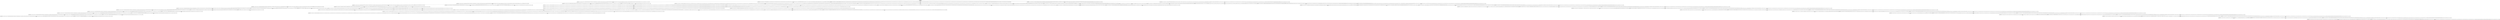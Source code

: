 digraph G{
node [shape=box];
edge [fontname=helvetica];
0 [label=<represent=None<br/>type=None<br/>>];
5 [label=<represent=[117, ['11', '15', '19', '3', '5', '20', '17', '51', '55', '52', '56', '49', '53', '50', '51', '54', '55', '43', '47', '52', '56', '49', '53', '27', '31', '23', '39', '61', '67', '50', '54', '51', '55', '44', '48', '41', '45', '52', '56', '49', '53', '50', '54', '51', '55', '62', '68', '42', '43', '46', '47', '40', '37', '44', '48', '41', '45', '38', '39', '24', '40', '42', '46', '43', '47', '28', '32', '52', '56', '49', '53', '44', '48', '50', '51', '52', '49', '50', '54', '55', '56', '18', '19', '4', '6', '12', '16', '20', '9', '13', '17', '10', '14', '18']]<br/>type=1<br/>>];
8 [label=<represent=[34, ['11', '15', '19', '3', '5', '20', '17', '51', '55', '52', '56', '49', '53', '50', '51', '54', '55', '43', '47', '52', '56', '49', '53', '27', '31', '23', '39', '61', '67', '50', '54', '51', '55', '44', '48', '41', '45', '52', '56', '49', '53', '50', '54', '51', '55', '62', '68', '42', '43', '46', '47', '40', '37', '44', '48', '41', '45', '38', '39', '24', '40', '42', '46', '43', '47', '28', '32', '52', '56', '49', '53', '44', '48', '50', '51', '52', '49', '50', '54', '55', '56', '18', '19', '4', '6', '12', '16', '20', '9', '13', '17', '10', '14', '18']]<br/>type=1<br/>>];
11 [label=<represent=[31, ['11', '15', '19', '3', '5', '20', '17', '51', '55', '52', '56', '49', '53', '50', '51', '54', '55', '43', '47', '52', '56', '49', '53', '27', '31', '23', '39', '61', '67', '50', '54', '51', '55', '44', '48', '41', '45', '52', '56', '49', '53', '50', '54', '51', '55', '62', '68', '42', '43', '46', '47', '40', '37', '44', '48', '41', '45', '38', '39', '24', '40', '42', '46', '43', '47', '28', '32', '52', '56', '49', '53', '44', '48', '50', '51', '52', '49', '50', '54', '55', '56', '18', '19', '4', '6', '12', '16', '20', '9', '13', '17', '10', '14', '18']]<br/>type=1<br/>>];
14 [label=<represent=[29, ['11', '15', '19', '3', '5', '20', '17', '51', '55', '52', '56', '49', '53', '50', '51', '54', '55', '43', '47', '52', '56', '49', '53', '27', '31', '23', '39', '61', '67', '50', '54', '51', '55', '44', '48', '41', '45', '52', '56', '49', '53', '50', '54', '51', '55', '62', '68', '42', '43', '46', '47', '40', '37', '44', '48', '41', '45', '38', '39', '24', '40', '42', '46', '43', '47', '28', '32', '52', '56', '49', '53', '44', '48', '50', '51', '52', '49', '50', '54', '55', '56', '18', '19', '4', '6', '12', '16', '20', '9', '13', '17', '10', '14', '18']]<br/>type=1<br/>>];
17 [label=<represent=[27, ['11', '15', '19', '3', '5', '20', '17', '51', '55', '52', '56', '49', '53', '50', '51', '54', '55', '43', '47', '52', '56', '49', '53', '27', '31', '23', '39', '61', '67', '50', '54', '51', '55', '44', '48', '41', '45', '52', '56', '49', '53', '50', '54', '51', '55', '62', '68', '42', '43', '46', '47', '40', '37', '44', '48', '41', '45', '38', '39', '24', '40', '42', '46', '43', '47', '28', '32', '52', '56', '49', '53', '44', '48', '50', '51', '52', '49', '50', '54', '55', '56', '18', '19', '4', '6', '12', '16', '20', '9', '13', '17', '10', '14', '18']]<br/>type=1<br/>>];
20 [label=<represent=[25, ['11', '15', '19', '3', '5', '20', '17', '51', '55', '52', '56', '49', '53', '50', '51', '54', '55', '43', '47', '52', '56', '49', '53', '27', '31', '23', '39', '61', '67', '50', '54', '51', '55', '44', '48', '41', '45', '52', '56', '49', '53', '50', '54', '51', '55', '62', '68', '42', '43', '46', '47', '40', '37', '44', '48', '41', '45', '38', '39', '24', '40', '42', '46', '43', '47', '28', '32', '52', '56', '49', '53', '44', '48', '50', '51', '52', '49', '50', '54', '55', '56', '18', '19', '4', '6', '12', '16', '20', '9', '13', '17', '10', '14', '18']]<br/>type=1<br/>>];
22 [label=<represent=[24, ['11', '15', '19', '3', '5', '20', '17', '51', '55', '52', '56', '49', '53', '50', '51', '54', '55', '43', '47', '52', '56', '49', '53', '27', '31', '23', '39', '61', '67', '50', '54', '51', '55', '44', '48', '41', '45', '52', '56', '49', '53', '50', '54', '51', '55', '62', '68', '42', '43', '46', '47', '40', '37', '44', '48', '41', '45', '38', '39', '24', '40', '42', '46', '43', '47', '28', '32', '52', '56', '49', '53', '44', '48', '50', '51', '52', '49', '50', '54', '55', '56', '18', '19', '4', '6', '12', '16', '20', '9', '13', '17', '10', '14', '18']]<br/>type=1<br/>>];
24 [label=<represent=[24, ['11', '15', '19', '3', '5', '20', '17', '51', '55', '52', '56', '49', '53', '50', '51', '54', '55', '43', '47', '52', '56', '49', '53', '27', '31', '23', '39', '61', '67', '50', '54', '51', '55', '44', '48', '41', '45', '52', '56', '49', '53', '50', '54', '51', '55', '62', '68', '42', '43', '46', '47', '40', '37', '44', '48', '41', '45', '38', '39', '24', '40', '42', '46', '43', '47', '28', '32', '52', '56', '49', '53', '44', '48', '50', '51', '52', '49', '50', '54', '55', '56', '18', '19', '4', '6', '12', '16', '20', '9', '13', '17', '10', '14', '18']]<br/>type=1<br/>>];
26 [label=<represent=[23, ['11', '15', '19', '3', '5', '20', '17', '51', '55', '52', '56', '49', '53', '50', '51', '54', '55', '43', '47', '52', '56', '49', '53', '27', '31', '23', '39', '61', '67', '50', '54', '51', '55', '44', '48', '41', '45', '52', '56', '49', '53', '50', '54', '51', '55', '62', '68', '42', '43', '46', '47', '40', '37', '44', '48', '41', '45', '38', '39', '24', '40', '42', '46', '43', '47', '28', '32', '52', '56', '49', '53', '44', '48', '50', '51', '52', '49', '50', '54', '55', '56', '18', '19', '4', '6', '12', '16', '20', '9', '13', '17', '10', '14', '18']]<br/>type=1<br/>>];
28 [label=<represent=[22, ['11', '15', '19', '3', '5', '20', '17', '51', '55', '52', '56', '49', '53', '50', '51', '54', '55', '43', '47', '52', '56', '49', '53', '27', '31', '23', '39', '61', '67', '50', '54', '51', '55', '44', '48', '41', '45', '52', '56', '49', '53', '50', '54', '51', '55', '62', '68', '42', '43', '46', '47', '40', '37', '44', '48', '41', '45', '38', '39', '24', '40', '42', '46', '43', '47', '28', '32', '52', '56', '49', '53', '44', '48', '50', '51', '52', '49', '50', '54', '55', '56', '18', '19', '4', '6', '12', '16', '20', '9', '13', '17', '10', '14', '18']]<br/>type=1<br/>>];
27 [label=<represent=[18, ['11', '15', '19', '20', '3', '5', '17', '55', '56', '53', '54', '55', '56', '53', '49', '23', '27', '31', '39', '50', '54', '51', '55', '61', '67', '68', '62', '65', '66', '40', '24', '28', '32', '56', '52', '49', '18', '19', '4', '6', '12', '16', '20', '9', '13', '17', '50', '10', '14', '18']]<br/>type=2<br/>>];
25 [label=<represent=[12, ['11', '15', '19', '3', '5', '20', '17', '49', '50', '51', '52', '49', '50', '51', '23', '43', '55', '39', '27', '31', '47', '44', '48', '41', '45', '42', '46', '43', '47', '28', '32', '44', '48', '24', '29', '40', '52', '56', '49', '30', '31', '32', '50', '18', '19', '4', '1', '2', '3', '4', '6', '12', '16', '20']]<br/>type=2<br/>>];
23 [label=<represent=[17, ['11', '15', '19', '3', '5', '20', '17', '51', '55', '56', '53', '52', '49', '50', '54', '51', '55', '56', '53', '23', '39', '52', '49', '24', '40', '50', '54', '51', '55', '52', '56', '49', '53', '50', '51', '31', '35', '52', '49', '32', '36', '50', '54', '51', '55', '52', '56', '49', '18', '19', '6', '4', '12', '16', '20', '9', '13', '50', '10', '14']]<br/>type=2<br/>>];
21 [label=<represent=[28, ['11', '15', '19', '3', '5', '20', '17', '55', '56', '49', '53', '50', '51', '52', '49', '27', '31', '23', '39', '50', '54', '51', '55', '61', '65', '66', '67', '62', '68', '56', '24', '40', '52', '28', '32', '49', '43', '47', '44', '48', '50', '18', '19', '4', '6', '12', '16', '20', '9', '13', '17', '10', '14', '18']]<br/>type=2<br/>>];
19 [label=<represent=[1, ['11', '15', '19', '20', '3', '5', '17', '55', '56', '53', '54', '55', '56', '53', '54', '55', '27', '31', '23', '39', '61', '67', '62', '68', '24', '40', '28', '32', '29', '56', '49', '53', '30', '31', '32', '50', '51', '52', '49', '54', '55', '50', '51', '52', '56', '49', '18', '19', '4', '6', '12', '16', '20', '50', '9', '13', '17', '10', '14', '18']]<br/>type=2<br/>>];
18 [label=<represent=[29, ['11', '15', '19', '3', '5', '20', '17', '49', '43', '47', '27', '31', '44', '48', '50', '51', '28', '32', '52', '49', '50', '18', '19', '4', '6', '12', '16', '20', '9', '13', '17', '10', '14', '18']]<br/>type=4<br/>>];
16 [label=<represent=[17, ['11', '15', '19', '3', '5', '20', '17', '49', '18', '19', '20', '17', '50', '51', '55', '52', '56', '49', '53', '27', '31', '23', '39', '50', '54', '51', '55', '61', '67', '62', '68', '52', '56', '49', '53', '24', '40', '28', '32', '50', '51', '52', '49', '50', '54', '55', '56', '18', '19', '4', '6', '12', '16', '20', '9', '13', '17', '10', '14', '18']]<br/>type=2<br/>>];
15 [label=<represent=[12, ['19', '3', '4', '1', '2', '5', '20', '3', '17', '49', '50', '51', '55', '43', '47', '56', '31', '35', '48', '45', '32', '36', '46', '47', '52', '49', '50', '51', '52', '49', '44', '48', '18', '50', '19', '4', '6', '20']]<br/>type=4<br/>>];
13 [label=<represent=[12, ['11', '15', '19', '20', '17', '3', '5', '55', '43', '47', '48', '45', '44', '41', '56', '53', '49', '23', '27', '31', '39', '61', '67', '50', '54', '51', '55', '62', '68', '63', '69', '64', '70', '61', '67', '62', '68', '52', '56', '49', '53', '24', '40', '28', '32', '29', '30', '31', '35', '50', '42', '46', '51', '43', '47', '32', '36', '44', '48', '52', '49', '50', '54', '55', '56', '18', '19', '4', '6', '12', '16', '20', '9', '13', '17', '10', '14', '18']]<br/>type=2<br/>>];
30 [label=<represent=[0, ['11', '15', '19', '20', '3', '5', '17', '49', '50', '51', '52', '49', '50', '51', '55', '43', '52', '56', '49', '53', '44', '41', '23', '27', '31', '39', '61', '67', '50', '54', '51', '55', '62', '68', '63', '64', '69', '70', '61', '62', '67', '68', '63', '69', '64', '70', '61', '67', '42', '62', '68', '43', '47', '24', '40', '28', '32', '44', '48', '52', '56', '29', '49', '30', '31', '35', '32', '36', '50', '51', '52', '49', '18', '19', '50', '4', '6', '12', '16', '20', '9', '10', '13', '14']]<br/>type=1<br/>>];
29 [label=<represent=[1, ['11', '15', '19', '20', '17', '3', '5', '55', '43', '47', '48', '45', '44', '41', '56', '53', '49', '23', '27', '31', '39', '61', '67', '50', '54', '51', '55', '62', '68', '63', '69', '64', '70', '61', '67', '62', '68', '52', '56', '49', '53', '24', '40', '28', '32', '29', '30', '31', '35', '50', '42', '46', '51', '43', '47', '32', '36', '44', '48', '52', '49', '50', '54', '55', '56', '18', '19', '4', '6', '12', '16', '20', '9', '13', '17', '10', '14', '18']]<br/>type=2<br/>>];
32 [label=<represent=[1, ['11', '15', '19', '51', '20', '3', '5', '17', '55', '56', '53', '54', '55', '43', '47', '48', '45', '44', '41', '56', '53', '52', '23', '27', '31', '39', '49', '42', '46', '43', '47', '61', '67', '44', '48', '50', '54', '41', '45', '51', '55', '68', '62', '65', '66', '69', '63', '73', '64', '70', '61', '67', '62', '68', '63', '69', '64', '70', '42', '46', '61', '67', '43', '47', '44', '48', '74', '68', '62', '65', '66', '56', '53', '52', '49', '24', '40', '28', '32', '50', '54', '55', '56', '18', '19', '4', '6', '12', '16', '20', '9', '13', '17', '10', '14', '18']]<br/>type=1<br/>>];
31 [label=<represent=[0, ['11', '15', '19', '20', '17', '3', '5', '55', '43', '47', '48', '45', '44', '41', '56', '53', '49', '23', '27', '31', '39', '61', '67', '50', '54', '51', '55', '62', '68', '63', '69', '64', '70', '61', '67', '62', '68', '52', '56', '49', '53', '24', '40', '28', '32', '29', '30', '31', '35', '50', '42', '46', '51', '43', '47', '32', '36', '44', '48', '52', '49', '50', '54', '55', '56', '18', '19', '4', '6', '12', '16', '20', '9', '13', '17', '10', '14', '18']]<br/>type=2<br/>>];
12 [label=<represent=[33, ['11', '15', '19', '3', '75', '76', '49', '5', '20', '17', '50', '51', '43', '47', '48', '44', '41', '42', '43', '52', '49', '44', '50', '51', '55', '52', '56', '49', '53', '50', '51', '52', '49', '50', '54', '55', '56', '18', '19', '4', '6', '20', '12', '16']]<br/>type=4<br/>>];
10 [label=<represent=[19, ['11', '15', '19', '3', '49', '5', '20', '17', '50', '51', '55', '52', '56', '49', '53', '50', '51', '54', '55', '52', '56', '49', '53', '27', '31', '23', '39', '50', '54', '51', '55', '61', '67', '62', '68', '56', '52', '49', '24', '40', '28', '32', '50', '51', '52', '49', '50', '51', '52', '49', '18', '19', '50', '4', '6', '20', '71', '72', '12', '16', '17', '9', '13', '10', '14', '18']]<br/>type=2<br/>>];
9 [label=<represent=[3, ['11', '15', '19', '3', '5', '20', '17', '31', '49', '50', '32', '51', '43', '52', '44', '49', '41', '42', '43', '47', '50', '51', '4', '1', '48', '2', '3', '4', '1', '2', '44', '3', '52', '49', '18', '19', '4', '6', '12', '16', '20', '9', '13', '17', '50', '10', '14', '18']]<br/>type=4<br/>>];
7 [label=<represent=[42, ['11', '15', '19', '3', '5', '20', '17', '55', '56', '49', '53', '50', '51', '59', '60', '31', '32', '29', '52', '49', '30', '50', '27', '31', '51', '23', '39', '54', '55', '61', '67', '40', '37', '43', '62', '68', '47', '38', '39', '40', '24', '52', '56', '49', '53', '28', '32', '29', '48', '44', '30', '31', '32', '50', '54', '51', '55', '56', '52', '49', '18', '19', '50', '4', '6', '12', '16', '20', '9', '13', '17', '10', '14', '18']]<br/>type=2<br/>>];
6 [label=<represent=[6, ['11', '15', '19', '3', '5', '20', '17', '43', '47', '49', '50', '51', '55', '56', '53', '4', '1', '2', '3', '44', '48', '52', '49', '50', '54', '55', '56', '18', '19', '4', '6', '20', '12', '16', '17', '9', '13', '10', '14', '18']]<br/>type=4<br/>>];
4 [label=<represent=[115, ['11', '15', '19', '20', '3', '5', '17', '55', '43', '56', '53', '44', '41', '12', '16', '9', '10', '13', '14', '11', '12', '15', '16', '9', '10', '13', '14', '11', '15', '12', '16', '9', '10', '13', '14', '11', '15', '12', '16', '9', '10', '13', '14', '11', '12', '15', '16', '9', '10', '13', '14', '11', '15', '54', '55', '56', '53', '49', '50', '51', '42', '43', '47', '4', '1', '6', '7', '44', '48', '2', '8', '3', '5', '52', '49', '50', '54', '51', '55', '52', '49', '56', '18', '50', '19', '4', '6', '12', '16', '20', '9', '13', '17', '10', '14', '18']]<br/>type=4<br/>>];
3 [label=<represent=[61, ['11', '15', '19', '20', '17', '3', '5', '55', '31', '56', '35', '53', '12', '16', '9', '13', '10', '14', '11', '12', '15', '16', '9', '10', '13', '14', '11', '12', '15', '16', '9', '10', '13', '14', '11', '15', '12', '16', '9', '13', '10', '14', '11', '15', '12', '16', '9', '13', '10', '14', '11', '12', '15', '16', '9', '10', '13', '14', '11', '12', '15', '16', '9', '10', '13', '14', '11', '12', '15', '16', '9', '10', '13', '14', '11', '15', '12', '16', '9', '13', '10', '14', '11', '15', '12', '16', '9', '13', '10', '14', '11', '12', '15', '16', '9', '13', '10', '14', '11', '15', '32', '36', '29', '33', '12', '16', '9', '10', '13', '14', '11', '15', '30', '34', '31', '35', '54', '55', '32', '36', '29', '33', '30', '34', '31', '35', '32', '36', '29', '33', '56', '53', '12', '16', '9', '13', '10', '14', '11', '15', '12', '16', '9', '10', '13', '14', '11', '12', '15', '16', '9', '13', '10', '14', '11', '15', '12', '16', '9', '10', '13', '14', '11', '12', '15', '16', '9', '13', '10', '14', '11', '15', '12', '16', '9', '13', '10', '14', '11', '12', '15', '16', '9', '13', '10', '14', '11', '12', '15', '16', '9', '13', '10', '14', '11', '15', '12', '16', '9', '10', '13', '14', '11', '15', '12', '16', '9', '10', '13', '14', '11', '15', '30', '34', '31', '35', '54', '32', '36', '55', '29', '33', '56', '49', '53', '18', '19', '4', '6', '12', '16', '20', '1', '7', '9', '13', '17', '50', '2', '8', '10', '14', '18', '30', '34', '54']]<br/>type=5<br/>>];
34 [label=<represent=[13, ['11', '15', '19', '20', '17', '3', '5', '55', '31', '56', '35', '53', '12', '16', '9', '13', '10', '14', '11', '12', '15', '16', '9', '10', '13', '14', '11', '12', '15', '16', '9', '10', '13', '14', '11', '15', '12', '16', '9', '13', '10', '14', '11', '15', '12', '16', '9', '13', '10', '14', '11', '12', '15', '16', '9', '10', '13', '14', '11', '12', '15', '16', '9', '10', '13', '14', '11', '12', '15', '16', '9', '10', '13', '14', '11', '15', '12', '16', '9', '13', '10', '14', '11', '15', '12', '16', '9', '13', '10', '14', '11', '12', '15', '16', '9', '13', '10', '14', '11', '15', '32', '36', '29', '33', '12', '16', '9', '10', '13', '14', '11', '15', '30', '34', '31', '35', '54', '55', '32', '36', '29', '33', '30', '34', '31', '35', '32', '36', '29', '33', '56', '53', '12', '16', '9', '13', '10', '14', '11', '15', '12', '16', '9', '10', '13', '14', '11', '12', '15', '16', '9', '13', '10', '14', '11', '15', '12', '16', '9', '10', '13', '14', '11', '12', '15', '16', '9', '13', '10', '14', '11', '15', '12', '16', '9', '13', '10', '14', '11', '12', '15', '16', '9', '13', '10', '14', '11', '12', '15', '16', '9', '13', '10', '14', '11', '15', '12', '16', '9', '10', '13', '14', '11', '15', '12', '16', '9', '10', '13', '14', '11', '15', '30', '34', '31', '35', '54', '32', '36', '55', '29', '33', '56', '49', '53', '18', '19', '4', '6', '12', '16', '20', '1', '7', '9', '13', '17', '50', '2', '8', '10', '14', '18', '30', '34', '54']]<br/>type=5<br/>>];
36 [label=<represent=[12, ['11', '15', '19', '20', '17', '3', '5', '55', '31', '56', '35', '53', '12', '16', '9', '13', '10', '14', '11', '12', '15', '16', '9', '10', '13', '14', '11', '12', '15', '16', '9', '10', '13', '14', '11', '15', '12', '16', '9', '13', '10', '14', '11', '15', '12', '16', '9', '13', '10', '14', '11', '12', '15', '16', '9', '10', '13', '14', '11', '12', '15', '16', '9', '10', '13', '14', '11', '12', '15', '16', '9', '10', '13', '14', '11', '15', '12', '16', '9', '13', '10', '14', '11', '15', '12', '16', '9', '13', '10', '14', '11', '12', '15', '16', '9', '13', '10', '14', '11', '15', '32', '36', '29', '33', '12', '16', '9', '10', '13', '14', '11', '15', '30', '34', '31', '35', '54', '55', '32', '36', '29', '33', '30', '34', '31', '35', '32', '36', '29', '33', '56', '53', '12', '16', '9', '13', '10', '14', '11', '15', '12', '16', '9', '10', '13', '14', '11', '12', '15', '16', '9', '13', '10', '14', '11', '15', '12', '16', '9', '10', '13', '14', '11', '12', '15', '16', '9', '13', '10', '14', '11', '15', '12', '16', '9', '13', '10', '14', '11', '12', '15', '16', '9', '13', '10', '14', '11', '12', '15', '16', '9', '13', '10', '14', '11', '15', '12', '16', '9', '10', '13', '14', '11', '15', '12', '16', '9', '10', '13', '14', '11', '15', '30', '34', '31', '35', '54', '32', '36', '55', '29', '33', '56', '49', '53', '18', '19', '4', '6', '12', '16', '20', '1', '7', '9', '13', '17', '50', '2', '8', '10', '14', '18', '30', '34', '54']]<br/>type=5<br/>>];
38 [label=<represent=[12, ['11', '15', '19', '20', '17', '3', '5', '55', '31', '56', '35', '53', '12', '16', '9', '13', '10', '14', '11', '12', '15', '16', '9', '10', '13', '14', '11', '12', '15', '16', '9', '10', '13', '14', '11', '15', '12', '16', '9', '13', '10', '14', '11', '15', '12', '16', '9', '13', '10', '14', '11', '12', '15', '16', '9', '10', '13', '14', '11', '12', '15', '16', '9', '10', '13', '14', '11', '12', '15', '16', '9', '10', '13', '14', '11', '15', '12', '16', '9', '13', '10', '14', '11', '15', '12', '16', '9', '13', '10', '14', '11', '12', '15', '16', '9', '13', '10', '14', '11', '15', '32', '36', '29', '33', '12', '16', '9', '10', '13', '14', '11', '15', '30', '34', '31', '35', '54', '55', '32', '36', '29', '33', '30', '34', '31', '35', '32', '36', '29', '33', '56', '53', '12', '16', '9', '13', '10', '14', '11', '15', '12', '16', '9', '10', '13', '14', '11', '12', '15', '16', '9', '13', '10', '14', '11', '15', '12', '16', '9', '10', '13', '14', '11', '12', '15', '16', '9', '13', '10', '14', '11', '15', '12', '16', '9', '13', '10', '14', '11', '12', '15', '16', '9', '13', '10', '14', '11', '12', '15', '16', '9', '13', '10', '14', '11', '15', '12', '16', '9', '10', '13', '14', '11', '15', '12', '16', '9', '10', '13', '14', '11', '15', '30', '34', '31', '35', '54', '32', '36', '55', '29', '33', '56', '49', '53', '18', '19', '4', '6', '12', '16', '20', '1', '7', '9', '13', '17', '50', '2', '8', '10', '14', '18', '30', '34', '54']]<br/>type=5<br/>>];
40 [label=<represent=[12, ['11', '15', '19', '20', '17', '3', '5', '55', '31', '56', '35', '53', '12', '16', '9', '13', '10', '14', '11', '12', '15', '16', '9', '10', '13', '14', '11', '12', '15', '16', '9', '10', '13', '14', '11', '15', '12', '16', '9', '13', '10', '14', '11', '15', '12', '16', '9', '13', '10', '14', '11', '12', '15', '16', '9', '10', '13', '14', '11', '12', '15', '16', '9', '10', '13', '14', '11', '12', '15', '16', '9', '10', '13', '14', '11', '15', '12', '16', '9', '13', '10', '14', '11', '15', '12', '16', '9', '13', '10', '14', '11', '12', '15', '16', '9', '13', '10', '14', '11', '15', '32', '36', '29', '33', '12', '16', '9', '10', '13', '14', '11', '15', '30', '34', '31', '35', '54', '55', '32', '36', '29', '33', '30', '34', '31', '35', '32', '36', '29', '33', '56', '53', '12', '16', '9', '13', '10', '14', '11', '15', '12', '16', '9', '10', '13', '14', '11', '12', '15', '16', '9', '13', '10', '14', '11', '15', '12', '16', '9', '10', '13', '14', '11', '12', '15', '16', '9', '13', '10', '14', '11', '15', '12', '16', '9', '13', '10', '14', '11', '12', '15', '16', '9', '13', '10', '14', '11', '12', '15', '16', '9', '13', '10', '14', '11', '15', '12', '16', '9', '10', '13', '14', '11', '15', '12', '16', '9', '10', '13', '14', '11', '15', '30', '34', '31', '35', '54', '32', '36', '55', '29', '33', '56', '49', '53', '18', '19', '4', '6', '12', '16', '20', '1', '7', '9', '13', '17', '50', '2', '8', '10', '14', '18', '30', '34', '54']]<br/>type=5<br/>>];
42 [label=<represent=[11, ['11', '15', '19', '20', '17', '3', '5', '55', '31', '56', '35', '53', '12', '16', '9', '13', '10', '14', '11', '12', '15', '16', '9', '10', '13', '14', '11', '12', '15', '16', '9', '10', '13', '14', '11', '15', '12', '16', '9', '13', '10', '14', '11', '15', '12', '16', '9', '13', '10', '14', '11', '12', '15', '16', '9', '10', '13', '14', '11', '12', '15', '16', '9', '10', '13', '14', '11', '12', '15', '16', '9', '10', '13', '14', '11', '15', '12', '16', '9', '13', '10', '14', '11', '15', '12', '16', '9', '13', '10', '14', '11', '12', '15', '16', '9', '13', '10', '14', '11', '15', '32', '36', '29', '33', '12', '16', '9', '10', '13', '14', '11', '15', '30', '34', '31', '35', '54', '55', '32', '36', '29', '33', '30', '34', '31', '35', '32', '36', '29', '33', '56', '53', '12', '16', '9', '13', '10', '14', '11', '15', '12', '16', '9', '10', '13', '14', '11', '12', '15', '16', '9', '13', '10', '14', '11', '15', '12', '16', '9', '10', '13', '14', '11', '12', '15', '16', '9', '13', '10', '14', '11', '15', '12', '16', '9', '13', '10', '14', '11', '12', '15', '16', '9', '13', '10', '14', '11', '12', '15', '16', '9', '13', '10', '14', '11', '15', '12', '16', '9', '10', '13', '14', '11', '15', '12', '16', '9', '10', '13', '14', '11', '15', '30', '34', '31', '35', '54', '32', '36', '55', '29', '33', '56', '49', '53', '18', '19', '4', '6', '12', '16', '20', '1', '7', '9', '13', '17', '50', '2', '8', '10', '14', '18', '30', '34', '54']]<br/>type=5<br/>>];
44 [label=<represent=[10, ['11', '15', '19', '20', '17', '3', '5', '55', '31', '56', '35', '53', '12', '16', '9', '13', '10', '14', '11', '12', '15', '16', '9', '10', '13', '14', '11', '12', '15', '16', '9', '10', '13', '14', '11', '15', '12', '16', '9', '13', '10', '14', '11', '15', '12', '16', '9', '13', '10', '14', '11', '12', '15', '16', '9', '10', '13', '14', '11', '12', '15', '16', '9', '10', '13', '14', '11', '12', '15', '16', '9', '10', '13', '14', '11', '15', '12', '16', '9', '13', '10', '14', '11', '15', '12', '16', '9', '13', '10', '14', '11', '12', '15', '16', '9', '13', '10', '14', '11', '15', '32', '36', '29', '33', '12', '16', '9', '10', '13', '14', '11', '15', '30', '34', '31', '35', '54', '55', '32', '36', '29', '33', '30', '34', '31', '35', '32', '36', '29', '33', '56', '53', '12', '16', '9', '13', '10', '14', '11', '15', '12', '16', '9', '10', '13', '14', '11', '12', '15', '16', '9', '13', '10', '14', '11', '15', '12', '16', '9', '10', '13', '14', '11', '12', '15', '16', '9', '13', '10', '14', '11', '15', '12', '16', '9', '13', '10', '14', '11', '12', '15', '16', '9', '13', '10', '14', '11', '12', '15', '16', '9', '13', '10', '14', '11', '15', '12', '16', '9', '10', '13', '14', '11', '15', '12', '16', '9', '10', '13', '14', '11', '15', '30', '34', '31', '35', '54', '32', '36', '55', '29', '33', '56', '49', '53', '18', '19', '4', '6', '12', '16', '20', '1', '7', '9', '13', '17', '50', '2', '8', '10', '14', '18', '30', '34', '54']]<br/>type=5<br/>>];
46 [label=<represent=[9, ['11', '15', '19', '20', '17', '3', '5', '55', '31', '56', '35', '53', '12', '16', '9', '13', '10', '14', '11', '12', '15', '16', '9', '10', '13', '14', '11', '12', '15', '16', '9', '10', '13', '14', '11', '15', '12', '16', '9', '13', '10', '14', '11', '15', '12', '16', '9', '13', '10', '14', '11', '12', '15', '16', '9', '10', '13', '14', '11', '12', '15', '16', '9', '10', '13', '14', '11', '12', '15', '16', '9', '10', '13', '14', '11', '15', '12', '16', '9', '13', '10', '14', '11', '15', '12', '16', '9', '13', '10', '14', '11', '12', '15', '16', '9', '13', '10', '14', '11', '15', '32', '36', '29', '33', '12', '16', '9', '10', '13', '14', '11', '15', '30', '34', '31', '35', '54', '55', '32', '36', '29', '33', '30', '34', '31', '35', '32', '36', '29', '33', '56', '53', '12', '16', '9', '13', '10', '14', '11', '15', '12', '16', '9', '10', '13', '14', '11', '12', '15', '16', '9', '13', '10', '14', '11', '15', '12', '16', '9', '10', '13', '14', '11', '12', '15', '16', '9', '13', '10', '14', '11', '15', '12', '16', '9', '13', '10', '14', '11', '12', '15', '16', '9', '13', '10', '14', '11', '12', '15', '16', '9', '13', '10', '14', '11', '15', '12', '16', '9', '10', '13', '14', '11', '15', '12', '16', '9', '10', '13', '14', '11', '15', '30', '34', '31', '35', '54', '32', '36', '55', '29', '33', '56', '49', '53', '18', '19', '4', '6', '12', '16', '20', '1', '7', '9', '13', '17', '50', '2', '8', '10', '14', '18', '30', '34', '54']]<br/>type=5<br/>>];
45 [label=<represent=[15, ['11', '15', '19', '20', '3', '5', '17', '55', '31', '35', '56', '53', '49', '36', '33', '32', '29', '50', '12', '16', '9', '10', '13', '14', '11', '15', '12', '16', '9', '10', '13', '14', '11', '15', '12', '16', '9', '10', '13', '14', '11', '15', '12', '16', '9', '13', '10', '14', '11', '12', '15', '16', '9', '13', '10', '14', '11', '15', '12', '16', '9', '13', '10', '14', '11', '15', '12', '16', '9', '13', '10', '14', '11', '15', '12', '16', '9', '13', '10', '14', '11', '15', '12', '16', '9', '10', '13', '14', '11', '15', '54', '55', '56', '23', '39', '43', '47', '53', '12', '16', '9', '10', '13', '14', '11', '12', '15', '16', '9', '13', '10', '14', '11', '15', '24', '40', '44', '48', '54', '55', '56', '53', '12', '16', '9', '10', '13', '14', '11', '15', '12', '16', '9', '13', '10', '14', '11', '15', '30', '34', '31', '35', '54', '32', '36', '55', '56', '18', '19', '4', '6', '12', '16', '20']]<br/>type=3<br/>>];
43 [label=<represent=[8, ['11', '15', '19', '3', '20', '5', '17', '55', '56', '53', '12', '16', '9', '13', '10', '14', '11', '15', '12', '16', '9', '10', '13', '14', '11', '15', '12', '16', '9', '10', '13', '14', '11', '12', '15', '16', '9', '13', '10', '14', '11', '15', '12', '16', '9', '13', '10', '14', '11', '15', '12', '16', '9', '13', '10', '14', '11', '15', '12', '16', '9', '13', '10', '14', '11', '15', '27', '31', '23', '39', '12', '16', '9', '10', '13', '14', '11', '15', '40', '24', '28', '32', '54', '55', '56', '53', '12', '16', '9', '10', '13', '14', '11', '12', '15', '16', '9', '10', '13', '14', '11', '15', '12', '16', '9', '13', '10', '14', '11', '15', '12', '16', '9', '10', '13', '14', '11', '15', '54', '55', '56', '18', '19', '4', '6', '12', '16', '20', '9', '13', '17', '10', '14', '18']]<br/>type=3<br/>>];
41 [label=<represent=[5, ['11', '15', '19', '20', '3', '5', '17', '49', '50', '51', '55', '31', '35', '56', '53', '32', '36', '12', '16', '29', '9', '13', '10', '14', '11', '12', '15', '16', '9', '10', '13', '14', '11', '12', '15', '16', '9', '13', '10', '14', '11', '15', '12', '16', '9', '13', '10', '14', '11', '15', '12', '16', '9', '10', '13', '14', '11', '15', '12', '16', '9', '13', '10', '14', '11', '15', '52', '49', '30', '23', '27', '31', '39', '50', '12', '16', '51', '9', '13', '10', '14', '11', '12', '15', '16', '9', '10', '13', '14', '11', '12', '15', '16', '9', '10', '13', '14', '11', '15', '40', '24', '28', '32', '52', '49', '50', '51', '12', '16', '9', '10', '13', '14', '11', '15', '12', '16', '9', '10', '13', '14', '11', '12', '15', '16', '9', '10', '13', '14', '11', '15', '12', '16', '9', '13', '10', '14', '11', '15', '12', '16', '9', '13', '10', '14', '11', '15', '12', '16', '9', '13', '10', '14', '11', '15', '54', '55', '52', '56', '18', '19', '4', '6', '12', '16', '20', '9', '13', '17', '10', '14', '18']]<br/>type=3<br/>>];
39 [label=<represent=[3, ['11', '15', '19', '20', '3', '5', '17', '55', '56', '53', '31', '35', '36', '33', '32', '29', '12', '16', '9', '10', '13', '14', '11', '12', '15', '16', '9', '10', '13', '14', '11', '12', '15', '16', '9', '10', '13', '14', '11', '12', '15', '16', '9', '10', '13', '14', '11', '15', '12', '16', '9', '13', '10', '14', '11', '15', '12', '16', '9', '13', '10', '14', '11', '15', '12', '16', '9', '13', '10', '14', '11', '12', '15', '16', '9', '10', '13', '14', '11', '15', '12', '16', '9', '13', '10', '14', '11', '15', '12', '16', '9', '13', '10', '14', '11', '15', '12', '16', '9', '13', '10', '14', '11', '15', '30', '23', '27', '31', '39', '12', '16', '9', '10', '13', '14', '11', '15', '24', '28', '32', '40', '29', '49', '50', '51', '12', '16', '9', '10', '13', '14', '11', '15', '12', '16', '9', '10', '13', '14', '11', '15', '12', '16', '9', '10', '13', '14', '11', '15', '30', '34', '31', '35', '54', '32', '36', '55', '52', '56', '49', '18', '19', '4', '6', '12', '16', '20', '50']]<br/>type=3<br/>>];
48 [label=<represent=[1, ['11', '15', '19', '3', '5', '20', '17', '55', '56', '53', '31', '35', '36', '33', '32', '29', '12', '16', '9', '13', '10', '14', '11', '15', '12', '16', '9', '13', '10', '14', '11', '15', '30', '31', '54', '32', '55', '29', '56', '53', '30', '31', '32', '29', '12', '16', '9', '13', '10', '14', '11', '15', '12', '16', '9', '13', '10', '14', '11', '15', '30', '34', '31', '35', '54', '32', '36', '55', '56', '18', '19', '4', '6', '12', '16', '20']]<br/>type=5<br/>>];
47 [label=<represent=[0, ['11', '15', '19', '20', '3', '5', '17', '55', '56', '53', '31', '35', '36', '33', '32', '29', '12', '16', '9', '10', '13', '14', '11', '12', '15', '16', '9', '10', '13', '14', '11', '12', '15', '16', '9', '10', '13', '14', '11', '12', '15', '16', '9', '10', '13', '14', '11', '15', '12', '16', '9', '13', '10', '14', '11', '15', '12', '16', '9', '13', '10', '14', '11', '15', '12', '16', '9', '13', '10', '14', '11', '12', '15', '16', '9', '10', '13', '14', '11', '15', '12', '16', '9', '13', '10', '14', '11', '15', '12', '16', '9', '13', '10', '14', '11', '15', '12', '16', '9', '13', '10', '14', '11', '15', '30', '23', '27', '31', '39', '12', '16', '9', '10', '13', '14', '11', '15', '24', '28', '32', '40', '29', '49', '50', '51', '12', '16', '9', '10', '13', '14', '11', '15', '12', '16', '9', '10', '13', '14', '11', '15', '12', '16', '9', '10', '13', '14', '11', '15', '30', '34', '31', '35', '54', '32', '36', '55', '52', '56', '49', '18', '19', '4', '6', '12', '16', '20', '50']]<br/>type=3<br/>>];
37 [label=<represent=[14, ['11', '15', '19', '20', '3', '5', '17', '55', '31', '35', '56', '49', '53', '32', '36', '29', '50', '51', '12', '16', '9', '13', '10', '14', '11', '15', '12', '16', '9', '10', '13', '14', '11', '15', '12', '16', '9', '10', '13', '14', '11', '12', '15', '16', '9', '10', '13', '14', '11', '15', '12', '16', '9', '13', '10', '14', '11', '12', '15', '16', '9', '13', '10', '14', '11', '12', '15', '16', '9', '13', '10', '14', '11', '15', '54', '55', '56', '30', '53', '23', '27', '31', '39', '12', '16', '9', '10', '13', '14', '11', '15', '24', '28', '32', '40', '52', '49', '12', '16', '50', '9', '10', '13', '14', '51', '11', '15', '12', '16', '9', '13', '10', '14', '11', '12', '15', '16', '9', '13', '10', '14', '11', '15', '12', '16', '9', '13', '10', '14', '11', '15', '12', '16', '9', '13', '10', '14', '11', '15', '12', '16', '9', '13', '10', '14', '11', '15', '12', '16', '9', '13', '10', '14', '11', '15', '54', '55', '52', '56', '49', '18', '50', '19', '4', '6', '12', '16', '20']]<br/>type=3<br/>>];
35 [label=<represent=[15, ['11', '15', '19', '20', '3', '5', '17', '49', '50', '51', '55', '56', '53', '12', '16', '9', '13', '10', '14', '11', '15', '12', '16', '9', '10', '13', '14', '11', '15', '12', '16', '9', '13', '10', '14', '11', '12', '15', '16', '9', '10', '13', '14', '11', '15', '12', '16', '9', '13', '10', '14', '11', '12', '15', '16', '9', '13', '10', '14', '11', '12', '15', '16', '9', '13', '10', '14', '11', '15', '12', '16', '9', '10', '13', '14', '11', '15', '12', '16', '9', '10', '13', '14', '11', '12', '15', '16', '9', '13', '10', '14', '11', '12', '15', '16', '9', '13', '10', '14', '11', '12', '15', '16', '9', '10', '13', '14', '11', '12', '15', '16', '9', '13', '10', '14', '11', '15', '12', '16', '9', '13', '10', '14', '11', '12', '15', '16', '9', '13', '10', '14', '11', '15', '12', '16', '9', '13', '10', '14', '11', '15', '52', '49', '50', '51', '23', '27', '31', '39', '40', '24', '28', '32', '52', '49', '50', '12', '16', '9', '10', '13', '14', '11', '15', '12', '16', '9', '10', '13', '14', '11', '15', '12', '16', '9', '10', '13', '14', '11', '12', '15', '16', '9', '10', '13', '14', '11', '15', '54', '55', '56', '18', '19', '4', '6', '12', '16', '20', '9', '13', '17', '10', '14', '18']]<br/>type=3<br/>>];
33 [label=<represent=[2, ['11', '15', '19', '20', '3', '5', '17', '55', '31', '35', '56', '53', '32', '36', '29', '12', '16', '9', '10', '13', '14', '11', '15', '12', '16', '9', '13', '10', '14', '11', '12', '15', '16', '9', '13', '10', '14', '11', '15', '12', '16', '9', '10', '13', '14', '11', '15', '12', '16', '9', '13', '10', '14', '11', '15', '12', '16', '9', '13', '10', '14', '11', '15', '43', '12', '16', '9', '13', '44', '41', '10', '14', '11', '15', '12', '16', '9', '13', '10', '14', '11', '15', '12', '16', '9', '10', '13', '14', '11', '15', '12', '16', '9', '10', '13', '14', '11', '15', '30', '42', '23', '27', '31', '39', '43', '47', '44', '48', '40', '24', '28', '32', '54', '55', '56', '53', '12', '16', '9', '10', '13', '14', '11', '15', '12', '16', '9', '13', '10', '14', '11', '15', '12', '16', '9', '10', '13', '14', '11', '15', '12', '16', '9', '10', '13', '14', '11', '15', '12', '16', '9', '13', '10', '14', '11', '15', '54', '55', '56', '18', '19', '4', '6', '20', '17', '12', '16', '9', '13', '10', '14', '18']]<br/>type=3<br/>>];
50 [label=<represent=[2, ['11', '15', '19', '3', '5', '20', '49', '17', '50', '55', '56', '53', '12', '16', '9', '10', '13', '14', '11', '15', '12', '16', '9', '13', '10', '14', '11', '15', '54', '55', '56', '53', '12', '16', '9', '10', '13', '14', '11', '12', '15', '16', '9', '13', '10', '14', '11', '15', '12', '16', '9', '13', '10', '14', '11', '15', '54', '55', '56', '18', '19', '4', '6', '20', '12', '16']]<br/>type=5<br/>>];
49 [label=<represent=[0, ['11', '15', '19', '20', '3', '5', '17', '55', '31', '35', '56', '53', '32', '36', '29', '12', '16', '9', '10', '13', '14', '11', '15', '12', '16', '9', '13', '10', '14', '11', '12', '15', '16', '9', '13', '10', '14', '11', '15', '12', '16', '9', '10', '13', '14', '11', '15', '12', '16', '9', '13', '10', '14', '11', '15', '12', '16', '9', '13', '10', '14', '11', '15', '43', '12', '16', '9', '13', '44', '41', '10', '14', '11', '15', '12', '16', '9', '13', '10', '14', '11', '15', '12', '16', '9', '10', '13', '14', '11', '15', '12', '16', '9', '10', '13', '14', '11', '15', '30', '42', '23', '27', '31', '39', '43', '47', '44', '48', '40', '24', '28', '32', '54', '55', '56', '53', '12', '16', '9', '10', '13', '14', '11', '15', '12', '16', '9', '13', '10', '14', '11', '15', '12', '16', '9', '10', '13', '14', '11', '15', '12', '16', '9', '10', '13', '14', '11', '15', '12', '16', '9', '13', '10', '14', '11', '15', '54', '55', '56', '18', '19', '4', '6', '20', '17', '12', '16', '9', '13', '10', '14', '18']]<br/>type=3<br/>>];
2 [label=<represent=[17, ['11', '15', '19', '20', '3', '5', '17', '49', '50', '51', '55', '56', '53', '52', '49', '50', '51', '54', '55', '56', '53', '31', '35', '32', '36', '29', '33', '54', '55', '56', '53', '54', '55', '56', '53', '23', '39', '30', '27', '31', '54', '55', '43', '44', '41', '28', '32', '29', '24', '40', '56', '53', '42', '52', '43', '47', '49', '44', '48', '50', '54', '41', '45', '51', '55', '30', '34', '31', '35', '56', '53', '32', '36', '42', '43', '46', '47', '52', '49', '44', '48', '50', '54', '55', '56', '18', '19', '4', '6', '12', '16', '20', '9', '13', '17', '10', '14', '18']]<br/>type=2<br/>>];
53 [label=<represent=[9, ['11', '15', '19', '20', '3', '5', '17', '55', '56', '53', '54', '55', '56', '53', '23', '43', '27', '31', '39', '44', '54', '41', '55', '40', '37', '38', '39', '42', '43', '47', '24', '28', '32', '40', '29', '56', '53', '49', '44', '48', '30', '50', '54', '31', '35', '51', '55', '32', '36', '56', '53', '52', '49', '50', '54', '51', '55', '52', '56', '49', '18', '19', '4', '6', '12', '16', '20', '9', '13', '17', '50', '10', '14', '18']]<br/>type=1<br/>>];
52 [label=<represent=[2, ['11', '15', '19', '20', '3', '5', '17', '49', '50', '51', '55', '56', '53', '52', '49', '50', '51', '54', '55', '56', '53', '31', '35', '32', '36', '29', '33', '54', '55', '56', '53', '54', '55', '56', '53', '23', '39', '30', '27', '31', '54', '55', '43', '44', '41', '28', '32', '29', '24', '40', '56', '53', '42', '52', '43', '47', '49', '44', '48', '50', '54', '41', '45', '51', '55', '30', '34', '31', '35', '56', '53', '32', '36', '42', '43', '46', '47', '52', '49', '44', '48', '50', '54', '55', '56', '18', '19', '4', '6', '12', '16', '20', '9', '13', '17', '10', '14', '18']]<br/>type=2<br/>>];
55 [label=<represent=[12, ['11', '15', '19', '20', '3', '5', '17', '55', '56', '53', '49', '50', '54', '51', '55', '52', '56', '49', '53', '43', '47', '44', '48', '23', '39', '27', '31', '50', '54', '51', '55', '52', '56', '49', '53', '24', '40', '28', '32', '29', '30', '31', '35', '32', '36', '50', '54', '55', '56', '18', '19', '6', '20', '4', '12', '16', '17', '9', '10', '13', '14', '18']]<br/>type=1<br/>>];
54 [label=<represent=[2, ['11', '15', '19', '20', '3', '5', '17', '49', '50', '51', '55', '56', '53', '52', '49', '50', '51', '54', '55', '56', '53', '31', '35', '32', '36', '29', '33', '54', '55', '56', '53', '54', '55', '56', '53', '23', '39', '30', '27', '31', '54', '55', '43', '44', '41', '28', '32', '29', '24', '40', '56', '53', '42', '52', '43', '47', '49', '44', '48', '50', '54', '41', '45', '51', '55', '30', '34', '31', '35', '56', '53', '32', '36', '42', '43', '46', '47', '52', '49', '44', '48', '50', '54', '55', '56', '18', '19', '4', '6', '12', '16', '20', '9', '13', '17', '10', '14', '18']]<br/>type=2<br/>>];
51 [label=<represent=[11, ['11', '15', '19', '20', '3', '5', '17', '43', '47', '49', '48', '4', '44', '1', '6', '7', '50', '2', '8', '3', '5', '55', '56', '18', '19', '6', '4', '20', '12', '16', '17', '9', '13', '10', '14', '18']]<br/>type=4<br/>>];
1 [label=<represent=[155, ['11', '15', '19', '20', '3', '5', '17', '55', '31', '35', '56', '49', '53', '32', '36', '29', '33', '12', '16', '9', '10', '13', '14', '50', '11', '15', '51', '12', '16', '9', '10', '13', '14', '11', '15', '12', '16', '9', '13', '10', '14', '11', '15', '12', '16', '9', '13', '10', '14', '11', '15', '12', '16', '9', '10', '13', '14', '11', '15', '52', '49', '30', '23', '27', '31', '39', '50', '51', '24', '28', '32', '40', '29', '52', '49', '50', '51', '12', '16', '9', '10', '13', '14', '11', '15', '12', '16', '9', '10', '13', '14', '11', '12', '15', '16', '9', '13', '10', '14', '11', '15', '12', '16', '9', '10', '13', '14', '11', '12', '15', '16', '9', '13', '10', '14', '11', '15', '12', '16', '9', '13', '10', '14', '11', '15', '12', '16', '9', '13', '10', '14', '11', '15', '12', '16', '9', '13', '10', '14', '11', '15', '30', '34', '31', '35', '52', '49', '32', '36', '50', '54', '51', '55', '52', '56', '49', '53', '50', '54', '55', '56', '18', '19', '4', '6', '12', '16', '20', '9', '13', '17', '10', '14', '18']]<br/>type=3<br/>>];
59 [label=<represent=[42, ['11', '15', '19', '20', '3', '5', '17', '55', '56', '53', '49', '50', '51', '23', '39', '54', '55', '27', '31', '24', '28', '32', '40', '29', '56', '53', '52', '49', '30', '31', '35', '32', '36', '50', '51', '52', '49', '50', '51', '54', '55', '52', '56', '49', '50', '43', '47', '18', '19', '4', '6', '12', '16', '20', '9', '13', '44', '48', '10', '14']]<br/>type=2<br/>>];
58 [label=<represent=[19, ['11', '15', '19', '3', '75', '76', '4', '5', '6', '20', '1', '2', '7', '8', '17', '3', '5', '55', '56', '53', '12', '16', '9', '10', '13', '14', '11', '15', '43', '12', '16', '9', '10', '13', '14', '11', '12', '15', '16', '44', '9', '10', '13', '14', '11', '15', '12', '16', '9', '13', '10', '14', '11', '15', '49', '12', '16', '50', '9', '13', '51', '10', '14', '11', '15', '52', '49', '50', '54', '55', '56', '18', '19', '4', '6', '12', '16', '20', '9', '13', '17', '10', '14', '18']]<br/>type=4<br/>>];
57 [label=<represent=[22, ['11', '15', '19', '20', '3', '5', '17', '55', '56', '31', '35', '53', '32', '36', '29', '33', '12', '16', '9', '10', '13', '14', '11', '15', '12', '16', '9', '13', '10', '14', '11', '15', '30', '31', '54', '32', '55', '29', '30', '56', '31', '49', '53', '32', '29', '50', '12', '16', '9', '10', '13', '14', '11', '12', '15', '16', '9', '13', '10', '14', '30', '34', '11', '15', '31', '35', '12', '16', '9', '10', '13', '14', '11', '12', '15', '16', '9', '13', '10', '14', '11', '15', '32', '36', '29', '33', '12', '16', '9', '13', '10', '14', '11', '15', '12', '16', '9', '13', '10', '14', '11', '15', '12', '16', '9', '13', '10', '14', '11', '15', '30', '34', '31', '35', '54', '32', '36', '55', '56', '18', '19', '4', '6', '12', '16', '20', '9', '13', '17', '10', '14', '18']]<br/>type=5<br/>>];
56 [label=<represent=[57, ['11', '15', '19', '20', '3', '5', '17', '55', '31', '35', '56', '49', '53', '32', '36', '29', '33', '12', '16', '9', '10', '13', '14', '50', '11', '15', '51', '12', '16', '9', '10', '13', '14', '11', '15', '12', '16', '9', '13', '10', '14', '11', '15', '12', '16', '9', '13', '10', '14', '11', '15', '12', '16', '9', '10', '13', '14', '11', '15', '52', '49', '30', '23', '27', '31', '39', '50', '51', '24', '28', '32', '40', '29', '52', '49', '50', '51', '12', '16', '9', '10', '13', '14', '11', '15', '12', '16', '9', '10', '13', '14', '11', '12', '15', '16', '9', '13', '10', '14', '11', '15', '12', '16', '9', '10', '13', '14', '11', '12', '15', '16', '9', '13', '10', '14', '11', '15', '12', '16', '9', '13', '10', '14', '11', '15', '12', '16', '9', '13', '10', '14', '11', '15', '12', '16', '9', '13', '10', '14', '11', '15', '30', '34', '31', '35', '52', '49', '32', '36', '50', '54', '51', '55', '52', '56', '49', '53', '50', '54', '55', '56', '18', '19', '4', '6', '12', '16', '20', '9', '13', '17', '10', '14', '18']]<br/>type=3<br/>>];
63 [label=<represent=[8, ['11', '15', '19', '3', '20', '5', '17', '55', '56', '53', '43', '44', '49', '50', '51', '23', '27', '31', '39', '54', '55', '61', '67', '62', '68', '63', '69', '64', '61', '65', '66', '70', '67', '62', '68', '52', '56', '49', '53', '24', '28', '32', '40', '29', '50', '51', '30', '31', '32', '52', '49', '50', '54', '51', '55', '52', '56', '49', '50', '18', '19', '4', '6', '12', '16', '20', '9', '13', '17', '10', '14', '18']]<br/>type=2<br/>>];
62 [label=<represent=[36, ['11', '15', '19', '20', '3', '5', '17', '12', '16', '9', '10', '13', '14', '11', '15', '12', '16', '9', '13', '10', '14', '11', '15', '12', '16', '9', '13', '10', '14', '11', '15', '49', '31', '32', '4', '6', '12', '16', '1', '7', '9', '10', '13', '14', '11', '12', '15', '16', '50', '9', '13', '51', '10', '14', '11', '15', '8', '2', '5', '3', '52', '49', '50', '51', '55', '52', '56', '49', '18', '19', '4', '6', '12', '16', '20', '9', '13', '17', '50', '10', '14', '18']]<br/>type=4<br/>>];
61 [label=<represent=[14, ['11', '15', '19', '20', '3', '5', '17', '55', '31', '35', '56', '53', '12', '16', '9', '10', '13', '14', '11', '15', '12', '16', '9', '13', '10', '14', '11', '15', '32', '36', '29', '12', '16', '9', '13', '10', '14', '11', '15', '12', '16', '9', '10', '13', '14', '11', '15', '30', '31', '32', '29', '54', '55', '56', '49', '53', '50', '51', '12', '16', '9', '13', '10', '14', '11', '15', '12', '16', '9', '10', '13', '14', '11', '15', '30', '31', '52', '49', '32', '50', '54', '51', '55', '52', '56', '49', '50', '18', '4', '6', '19', '12', '16', '20', '9', '13', '17', '10', '14', '18']]<br/>type=5<br/>>];
60 [label=<represent=[50, ['11', '15', '19', '20', '3', '5', '17', '55', '31', '35', '56', '49', '53', '32', '36', '29', '33', '12', '16', '9', '10', '13', '14', '50', '11', '15', '51', '12', '16', '9', '10', '13', '14', '11', '15', '12', '16', '9', '13', '10', '14', '11', '15', '12', '16', '9', '13', '10', '14', '11', '15', '12', '16', '9', '10', '13', '14', '11', '15', '52', '49', '30', '23', '27', '31', '39', '50', '51', '24', '28', '32', '40', '29', '52', '49', '50', '51', '12', '16', '9', '10', '13', '14', '11', '15', '12', '16', '9', '10', '13', '14', '11', '12', '15', '16', '9', '13', '10', '14', '11', '15', '12', '16', '9', '10', '13', '14', '11', '12', '15', '16', '9', '13', '10', '14', '11', '15', '12', '16', '9', '13', '10', '14', '11', '15', '12', '16', '9', '13', '10', '14', '11', '15', '12', '16', '9', '13', '10', '14', '11', '15', '30', '34', '31', '35', '52', '49', '32', '36', '50', '54', '51', '55', '52', '56', '49', '53', '50', '54', '55', '56', '18', '19', '4', '6', '12', '16', '20', '9', '13', '17', '10', '14', '18']]<br/>type=3<br/>>];
66 [label=<represent=[20, ['11', '15', '19', '20', '3', '5', '17', '55', '56', '49', '53', '4', '1', '50', '51', '6', '12', '16', '7', '8', '9', '13', '5', '10', '14', '11', '12', '15', '16', '6', '9', '13', '7', '10', '14', '11', '15', '2', '8', '3', '5', '52', '49', '4', '1', '6', '7', '50', '51', '2', '8', '43', '47', '3', '5', '52', '49', '44', '48', '54', '50', '55', '56', '18', '19', '4', '6', '12', '16', '20', '9', '10', '13', '14', '17', '11', '12', '15', '16', '9', '13', '10', '14', '18']]<br/>type=4<br/>>];
65 [label=<represent=[47, ['11', '15', '19', '3', '5', '4', '6', '1', '2', '7', '8', '20', '3', '5', '17', '55', '56', '49', '53', '31', '35', '50', '51', '32', '36', '29', '12', '16', '9', '10', '13', '14', '11', '15', '12', '16', '9', '13', '10', '14', '11', '15', '52', '49', '50', '54', '55', '56', '53', '12', '16', '9', '13', '10', '14', '11', '12', '15', '16', '9', '10', '13', '14', '11', '15', '12', '16', '9', '10', '13', '14', '11', '15', '12', '16', '9', '13', '10', '14', '11', '15', '12', '16', '9', '13', '10', '14', '11', '15', '12', '16', '9', '13', '10', '14', '11', '15', '30', '31', '32', '54', '55', '56', '18', '19', '6', '4', '12', '16', '20']]<br/>type=5<br/>>];
64 [label=<represent=[44, ['11', '15', '19', '20', '3', '5', '17', '55', '31', '35', '56', '49', '53', '32', '36', '29', '33', '12', '16', '9', '10', '13', '14', '50', '11', '15', '51', '12', '16', '9', '10', '13', '14', '11', '15', '12', '16', '9', '13', '10', '14', '11', '15', '12', '16', '9', '13', '10', '14', '11', '15', '12', '16', '9', '10', '13', '14', '11', '15', '52', '49', '30', '23', '27', '31', '39', '50', '51', '24', '28', '32', '40', '29', '52', '49', '50', '51', '12', '16', '9', '10', '13', '14', '11', '15', '12', '16', '9', '10', '13', '14', '11', '12', '15', '16', '9', '13', '10', '14', '11', '15', '12', '16', '9', '10', '13', '14', '11', '12', '15', '16', '9', '13', '10', '14', '11', '15', '12', '16', '9', '13', '10', '14', '11', '15', '12', '16', '9', '13', '10', '14', '11', '15', '12', '16', '9', '13', '10', '14', '11', '15', '30', '34', '31', '35', '52', '49', '32', '36', '50', '54', '51', '55', '52', '56', '49', '53', '50', '54', '55', '56', '18', '19', '4', '6', '12', '16', '20', '9', '13', '17', '10', '14', '18']]<br/>type=3<br/>>];
69 [label=<represent=[10, ['11', '15', '19', '20', '3', '5', '17', '55', '31', '56', '53', '4', '6', '1', '7', '89', '12', '16', '9', '13', '10', '14', '11', '15', '90', '2', '8', '32', '3', '5', '49', '4', '6', '1', '7', '50', '51', '12', '16', '9', '10', '13', '14', '11', '15', '12', '16', '9', '10', '13', '14', '11', '15', '2', '8', '52', '3', '5', '49', '54', '50', '55', '51', '52', '56', '18', '19', '4', '6', '12', '16', '20', '9', '13', '17', '10', '14', '18']]<br/>type=4<br/>>];
68 [label=<represent=[34, ['11', '15', '19', '3', '20', '85', '86', '5', '17', '55', '56', '53', '31', '35', '12', '16', '9', '10', '13', '14', '11', '15', '12', '16', '9', '10', '13', '14', '11', '15', '32', '36', '29', '33', '12', '16', '9', '13', '10', '14', '11', '15', '12', '16', '9', '10', '13', '14', '11', '15', '49', '30', '31', '32', '29', '50', '51', '12', '16', '9', '10', '13', '14', '11', '15', '12', '16', '9', '13', '10', '14', '11', '15', '30', '34', '31', '35', '32', '36', '54', '55', '56', '53', '52', '49', '54', '50', '55', '56', '18', '19', '4', '6', '12', '16', '20']]<br/>type=5<br/>>];
67 [label=<represent=[42, ['11', '15', '19', '20', '3', '5', '17', '55', '31', '35', '56', '49', '53', '32', '36', '29', '33', '12', '16', '9', '10', '13', '14', '50', '11', '15', '51', '12', '16', '9', '10', '13', '14', '11', '15', '12', '16', '9', '13', '10', '14', '11', '15', '12', '16', '9', '13', '10', '14', '11', '15', '12', '16', '9', '10', '13', '14', '11', '15', '52', '49', '30', '23', '27', '31', '39', '50', '51', '24', '28', '32', '40', '29', '52', '49', '50', '51', '12', '16', '9', '10', '13', '14', '11', '15', '12', '16', '9', '10', '13', '14', '11', '12', '15', '16', '9', '13', '10', '14', '11', '15', '12', '16', '9', '10', '13', '14', '11', '12', '15', '16', '9', '13', '10', '14', '11', '15', '12', '16', '9', '13', '10', '14', '11', '15', '12', '16', '9', '13', '10', '14', '11', '15', '12', '16', '9', '13', '10', '14', '11', '15', '30', '34', '31', '35', '52', '49', '32', '36', '50', '54', '51', '55', '52', '56', '49', '53', '50', '54', '55', '56', '18', '19', '4', '6', '12', '16', '20', '9', '13', '17', '10', '14', '18']]<br/>type=3<br/>>];
72 [label=<represent=[1, ['11', '15', '19', '3', '5', '49', '20', '17', '50', '51', '12', '16', '9', '13', '10', '14', '11', '15', '12', '16', '9', '13', '31', '35', '10', '14', '11', '15', '32', '36', '52', '49', '50', '12', '16', '51', '9', '13', '10', '14', '11', '15', '52', '49', '50', '55', '56', '18', '19', '4', '6', '12', '16', '20', '9', '13', '17', '10', '14', '18']]<br/>type=4<br/>>];
71 [label=<represent=[9, ['11', '15', '19', '20', '3', '5', '17', '55', '31', '35', '56', '53', '12', '16', '9', '10', '13', '14', '11', '12', '15', '16', '9', '10', '13', '14', '11', '15', '12', '16', '9', '13', '10', '14', '11', '12', '15', '16', '9', '10', '13', '14', '32', '36', '11', '15', '12', '16', '9', '10', '13', '14', '11', '15', '12', '16', '9', '10', '13', '14', '11', '15', '12', '16', '9', '13', '10', '14', '11', '15', '49', '50', '51', '12', '16', '9', '13', '10', '14', '11', '15', '12', '16', '9', '13', '10', '14', '11', '15', '54', '55', '52', '56', '49', '18', '19', '4', '6', '12', '16', '20', '9', '13', '17', '50', '10', '14', '18']]<br/>type=5<br/>>];
70 [label=<represent=[38, ['11', '15', '19', '20', '3', '5', '17', '55', '31', '35', '56', '49', '53', '32', '36', '29', '33', '12', '16', '9', '10', '13', '14', '50', '11', '15', '51', '12', '16', '9', '10', '13', '14', '11', '15', '12', '16', '9', '13', '10', '14', '11', '15', '12', '16', '9', '13', '10', '14', '11', '15', '12', '16', '9', '10', '13', '14', '11', '15', '52', '49', '30', '23', '27', '31', '39', '50', '51', '24', '28', '32', '40', '29', '52', '49', '50', '51', '12', '16', '9', '10', '13', '14', '11', '15', '12', '16', '9', '10', '13', '14', '11', '12', '15', '16', '9', '13', '10', '14', '11', '15', '12', '16', '9', '10', '13', '14', '11', '12', '15', '16', '9', '13', '10', '14', '11', '15', '12', '16', '9', '13', '10', '14', '11', '15', '12', '16', '9', '13', '10', '14', '11', '15', '12', '16', '9', '13', '10', '14', '11', '15', '30', '34', '31', '35', '52', '49', '32', '36', '50', '54', '51', '55', '52', '56', '49', '53', '50', '54', '55', '56', '18', '19', '4', '6', '12', '16', '20', '9', '13', '17', '10', '14', '18']]<br/>type=3<br/>>];
75 [label=<represent=[31, ['11', '15', '19', '3', '4', '5', '6', '1', '2', '7', '8', '20', '3', '5', '17', '49', '50', '51', '12', '16', '9', '13', '43', '47', '10', '14', '11', '15', '12', '16', '9', '10', '13', '14', '11', '15', '52', '49', '44', '48', '50', '4', '51', '1', '2', '3', '52', '49', '50', '18', '19', '4', '6', '20', '12', '16', '17', '9', '13', '10', '14', '18']]<br/>type=4<br/>>];
74 [label=<represent=[26, ['11', '15', '19', '20', '3', '5', '17', '55', '31', '56', '49', '53', '32', '29', '50', '12', '16', '9', '13', '10', '14', '11', '15', '30', '31', '35', '12', '16', '9', '13', '10', '14', '11', '15', '32', '36', '29', '12', '16', '9', '13', '10', '14', '11', '15', '12', '16', '9', '13', '10', '14', '11', '15', '30', '31', '54', '32', '55', '56', '53', '12', '16', '9', '10', '13', '14', '11', '15', '12', '16', '9', '13', '10', '14', '11', '15', '54', '55', '56', '18', '19', '4', '6', '12', '16', '20', '9', '13', '17', '10', '14', '18']]<br/>type=5<br/>>];
73 [label=<represent=[36, ['11', '15', '19', '20', '3', '5', '17', '55', '31', '35', '56', '49', '53', '32', '36', '29', '33', '12', '16', '9', '10', '13', '14', '50', '11', '15', '51', '12', '16', '9', '10', '13', '14', '11', '15', '12', '16', '9', '13', '10', '14', '11', '15', '12', '16', '9', '13', '10', '14', '11', '15', '12', '16', '9', '10', '13', '14', '11', '15', '52', '49', '30', '23', '27', '31', '39', '50', '51', '24', '28', '32', '40', '29', '52', '49', '50', '51', '12', '16', '9', '10', '13', '14', '11', '15', '12', '16', '9', '10', '13', '14', '11', '12', '15', '16', '9', '13', '10', '14', '11', '15', '12', '16', '9', '10', '13', '14', '11', '12', '15', '16', '9', '13', '10', '14', '11', '15', '12', '16', '9', '13', '10', '14', '11', '15', '12', '16', '9', '13', '10', '14', '11', '15', '12', '16', '9', '13', '10', '14', '11', '15', '30', '34', '31', '35', '52', '49', '32', '36', '50', '54', '51', '55', '52', '56', '49', '53', '50', '54', '55', '56', '18', '19', '4', '6', '12', '16', '20', '9', '13', '17', '10', '14', '18']]<br/>type=3<br/>>];
78 [label=<represent=[18, ['11', '15', '19', '3', '5', '20', '17', '12', '16', '9', '10', '13', '14', '11', '15', '12', '16', '9', '13', '10', '14', '11', '15', '43', '49', '44', '50', '51', '12', '16', '9', '10', '13', '14', '11', '15', '52', '49', '50', '55', '56', '18', '19', '4', '6', '12', '16', '20', '9', '13', '17', '10', '14', '18']]<br/>type=4<br/>>];
77 [label=<represent=[14, ['11', '15', '19', '20', '17', '3', '5', '55', '31', '56', '49', '53', '35', '50', '51', '12', '16', '9', '10', '13', '14', '11', '12', '15', '16', '9', '13', '43', '10', '14', '11', '15', '44', '32', '36', '29', '33', '12', '16', '9', '10', '13', '14', '11', '15', '30', '31', '34', '52', '35', '49', '32', '36', '29', '33', '30', '31', '34', '35', '50', '51', '12', '16', '9', '13', '10', '14', '11', '12', '15', '16', '9', '13', '10', '14', '11', '15', '32', '36', '29', '33', '30', '34', '31', '35', '32', '36', '54', '55', '52', '56', '49', '53', '50', '54', '55', '56', '18', '19', '4', '6', '12', '16', '20', '9', '13', '17', '10', '14', '18']]<br/>type=5<br/>>];
76 [label=<represent=[32, ['11', '15', '19', '20', '3', '5', '17', '55', '31', '35', '56', '49', '53', '32', '36', '29', '33', '12', '16', '9', '10', '13', '14', '50', '11', '15', '51', '12', '16', '9', '10', '13', '14', '11', '15', '12', '16', '9', '13', '10', '14', '11', '15', '12', '16', '9', '13', '10', '14', '11', '15', '12', '16', '9', '10', '13', '14', '11', '15', '52', '49', '30', '23', '27', '31', '39', '50', '51', '24', '28', '32', '40', '29', '52', '49', '50', '51', '12', '16', '9', '10', '13', '14', '11', '15', '12', '16', '9', '10', '13', '14', '11', '12', '15', '16', '9', '13', '10', '14', '11', '15', '12', '16', '9', '10', '13', '14', '11', '12', '15', '16', '9', '13', '10', '14', '11', '15', '12', '16', '9', '13', '10', '14', '11', '15', '12', '16', '9', '13', '10', '14', '11', '15', '12', '16', '9', '13', '10', '14', '11', '15', '30', '34', '31', '35', '52', '49', '32', '36', '50', '54', '51', '55', '52', '56', '49', '53', '50', '54', '55', '56', '18', '19', '4', '6', '12', '16', '20', '9', '13', '17', '10', '14', '18']]<br/>type=3<br/>>];
81 [label=<represent=[24, ['11', '15', '19', '3', '20', '5', '17', '43', '47', '12', '16', '9', '13', '10', '14', '11', '12', '15', '16', '9', '13', '10', '14', '11', '12', '15', '16', '9', '10', '13', '14', '44', '48', '11', '15', '49', '50', '4', '12', '16', '1', '9', '10', '13', '14', '11', '15', '2', '3', '55', '56', '18', '19', '4', '6', '12', '16', '20', '9', '13', '10', '14']]<br/>type=4<br/>>];
80 [label=<represent=[0, ['11', '15', '19', '20', '3', '5', '17', '55', '56', '49', '53', '50', '51', '12', '16', '9', '13', '10', '14', '11', '15', '12', '16', '9', '13', '10', '14', '11', '15', '12', '16', '9', '13', '10', '14', '11', '15', '31', '54', '55', '32', '29', '52', '56', '49', '53', '30', '31', '50', '32', '29', '12', '16', '9', '13', '10', '14', '11', '15', '12', '16', '9', '13', '10', '14', '11', '15', '12', '16', '9', '13', '10', '14', '11', '15', '30', '31', '35', '54', '55', '32', '36', '56', '18', '19', '4', '6', '12', '16', '20']]<br/>type=5<br/>>];
79 [label=<represent=[30, ['11', '15', '19', '20', '3', '5', '17', '55', '31', '35', '56', '49', '53', '32', '36', '29', '33', '12', '16', '9', '10', '13', '14', '50', '11', '15', '51', '12', '16', '9', '10', '13', '14', '11', '15', '12', '16', '9', '13', '10', '14', '11', '15', '12', '16', '9', '13', '10', '14', '11', '15', '12', '16', '9', '10', '13', '14', '11', '15', '52', '49', '30', '23', '27', '31', '39', '50', '51', '24', '28', '32', '40', '29', '52', '49', '50', '51', '12', '16', '9', '10', '13', '14', '11', '15', '12', '16', '9', '10', '13', '14', '11', '12', '15', '16', '9', '13', '10', '14', '11', '15', '12', '16', '9', '10', '13', '14', '11', '12', '15', '16', '9', '13', '10', '14', '11', '15', '12', '16', '9', '13', '10', '14', '11', '15', '12', '16', '9', '13', '10', '14', '11', '15', '12', '16', '9', '13', '10', '14', '11', '15', '30', '34', '31', '35', '52', '49', '32', '36', '50', '54', '51', '55', '52', '56', '49', '53', '50', '54', '55', '56', '18', '19', '4', '6', '12', '16', '20', '9', '13', '17', '10', '14', '18']]<br/>type=3<br/>>];
84 [label=<represent=[5, ['11', '15', '19', '3', '75', '76', '49', '5', '20', '17', '50', '51', '43', '12', '16', '9', '10', '13', '14', '11', '15', '44', '52', '49', '50', '51', '52', '49', '50', '51', '52', '49', '50', '55', '56', '18', '19', '4', '6', '12', '16', '20', '9', '13', '17', '10', '14', '18']]<br/>type=4<br/>>];
83 [label=<represent=[0, ['9', '10', '13', '14', '11', '15', '19', '3', '5', '20', '17', '31', '49', '85', '86', '91', '35', '50', '51', '71', '72', '93', '18', '19', '20', '17', '36', '33', '18', '19', '20', '17', '94', '92', '71', '72', '32', '85', '86', '29', '4', '1', '2', '3', '18', '19', '20', '17', '30', '31', '32', '55', '29', '56', '53', '52', '49', '50', '12', '16', '9', '10', '13', '14', '11', '15', '12', '16', '9', '13', '10', '14', '11', '15', '12', '16', '9', '13', '10', '14', '11', '15', '12', '16', '9', '13', '10', '14', '11', '15', '30', '34', '31', '35', '32', '36', '54', '55', '56', '18', '19', '6', '4', '12', '16', '20']]<br/>type=5<br/>>];
82 [label=<represent=[28, ['11', '15', '19', '20', '3', '5', '17', '55', '31', '35', '56', '49', '53', '32', '36', '29', '33', '12', '16', '9', '10', '13', '14', '50', '11', '15', '51', '12', '16', '9', '10', '13', '14', '11', '15', '12', '16', '9', '13', '10', '14', '11', '15', '12', '16', '9', '13', '10', '14', '11', '15', '12', '16', '9', '10', '13', '14', '11', '15', '52', '49', '30', '23', '27', '31', '39', '50', '51', '24', '28', '32', '40', '29', '52', '49', '50', '51', '12', '16', '9', '10', '13', '14', '11', '15', '12', '16', '9', '10', '13', '14', '11', '12', '15', '16', '9', '13', '10', '14', '11', '15', '12', '16', '9', '10', '13', '14', '11', '12', '15', '16', '9', '13', '10', '14', '11', '15', '12', '16', '9', '13', '10', '14', '11', '15', '12', '16', '9', '13', '10', '14', '11', '15', '12', '16', '9', '13', '10', '14', '11', '15', '30', '34', '31', '35', '52', '49', '32', '36', '50', '54', '51', '55', '52', '56', '49', '53', '50', '54', '55', '56', '18', '19', '4', '6', '12', '16', '20', '9', '13', '17', '10', '14', '18']]<br/>type=3<br/>>];
87 [label=<represent=[22, ['11', '15', '19', '3', '5', '20', '17', '12', '16', '9', '13', '10', '14', '11', '15', '49', '50', '51', '55', '56', '53', '4', '1', '2', '3', '54', '55', '52', '56', '49', '85', '86', '18', '19', '4', '6', '12', '16', '20', '50']]<br/>type=4<br/>>];
86 [label=<represent=[30, ['9', '13', '10', '14', '11', '15', '19', '3', '5', '20', '17', '49', '50', '51', '12', '16', '9', '10', '13', '14', '11', '15', '12', '16', '9', '10', '13', '14', '11', '15', '31', '35', '12', '16', '9', '10', '13', '14', '11', '15', '32', '36', '12', '16', '9', '10', '13', '14', '11', '15', '12', '16', '9', '13', '10', '14', '11', '15', '52', '49', '50', '51', '12', '16', '9', '10', '13', '14', '11', '15', '12', '16', '9', '13', '10', '14', '11', '15', '52', '49', '50', '51', '55', '52', '49', '56', '50', '18', '19', '4', '6', '12', '16', '20']]<br/>type=5<br/>>];
85 [label=<represent=[26, ['11', '15', '19', '20', '3', '5', '17', '55', '31', '35', '56', '49', '53', '32', '36', '29', '33', '12', '16', '9', '10', '13', '14', '50', '11', '15', '51', '12', '16', '9', '10', '13', '14', '11', '15', '12', '16', '9', '13', '10', '14', '11', '15', '12', '16', '9', '13', '10', '14', '11', '15', '12', '16', '9', '10', '13', '14', '11', '15', '52', '49', '30', '23', '27', '31', '39', '50', '51', '24', '28', '32', '40', '29', '52', '49', '50', '51', '12', '16', '9', '10', '13', '14', '11', '15', '12', '16', '9', '10', '13', '14', '11', '12', '15', '16', '9', '13', '10', '14', '11', '15', '12', '16', '9', '10', '13', '14', '11', '12', '15', '16', '9', '13', '10', '14', '11', '15', '12', '16', '9', '13', '10', '14', '11', '15', '12', '16', '9', '13', '10', '14', '11', '15', '12', '16', '9', '13', '10', '14', '11', '15', '30', '34', '31', '35', '52', '49', '32', '36', '50', '54', '51', '55', '52', '56', '49', '53', '50', '54', '55', '56', '18', '19', '4', '6', '12', '16', '20', '9', '13', '17', '10', '14', '18']]<br/>type=3<br/>>];
89 [label=<represent=[22, ['11', '15', '19', '3', '5', '20', '17', '43', '47', '12', '16', '9', '10', '13', '14', '31', '35', '11', '12', '15', '16', '9', '13', '10', '14', '11', '12', '15', '16', '9', '10', '13', '14', '11', '15', '32', '36', '44', '48', '41', '45', '49', '42', '46', '43', '47', '44', '48', '50', '12', '16', '9', '10', '13', '14', '11', '12', '15', '16', '9', '13', '10', '14', '11', '15', '55', '56', '18', '19', '4', '6', '12', '16', '20', '9', '13', '10', '14', '11', '12', '15', '16']]<br/>type=4<br/>>];
88 [label=<represent=[25, ['11', '15', '19', '20', '3', '5', '17', '55', '31', '35', '56', '49', '53', '32', '36', '29', '33', '12', '16', '9', '10', '13', '14', '50', '11', '15', '51', '12', '16', '9', '10', '13', '14', '11', '15', '12', '16', '9', '13', '10', '14', '11', '15', '12', '16', '9', '13', '10', '14', '11', '15', '12', '16', '9', '10', '13', '14', '11', '15', '52', '49', '30', '23', '27', '31', '39', '50', '51', '24', '28', '32', '40', '29', '52', '49', '50', '51', '12', '16', '9', '10', '13', '14', '11', '15', '12', '16', '9', '10', '13', '14', '11', '12', '15', '16', '9', '13', '10', '14', '11', '15', '12', '16', '9', '10', '13', '14', '11', '12', '15', '16', '9', '13', '10', '14', '11', '15', '12', '16', '9', '13', '10', '14', '11', '15', '12', '16', '9', '13', '10', '14', '11', '15', '12', '16', '9', '13', '10', '14', '11', '15', '30', '34', '31', '35', '52', '49', '32', '36', '50', '54', '51', '55', '52', '56', '49', '53', '50', '54', '55', '56', '18', '19', '4', '6', '12', '16', '20', '9', '13', '17', '10', '14', '18']]<br/>type=3<br/>>];
0 -> 1;
0 -> 2;
0 -> 3;
0 -> 4;
0 -> 5;
5 -> 6;
5 -> 7;
5 -> 8;
8 -> 9;
8 -> 10;
8 -> 11;
11 -> 12;
11 -> 13;
11 -> 14;
14 -> 15;
14 -> 16;
14 -> 17;
17 -> 18;
17 -> 19;
17 -> 20;
20 -> 21;
20 -> 22;
22 -> 23;
22 -> 24;
24 -> 25;
24 -> 26;
26 -> 27;
26 -> 28;
13 -> 29;
13 -> 30;
29 -> 31;
29 -> 32;
3 -> 33;
3 -> 34;
34 -> 35;
34 -> 36;
36 -> 37;
36 -> 38;
38 -> 39;
38 -> 40;
40 -> 41;
40 -> 42;
42 -> 43;
42 -> 44;
44 -> 45;
44 -> 46;
39 -> 47;
39 -> 48;
33 -> 49;
33 -> 50;
2 -> 51;
2 -> 52;
2 -> 53;
52 -> 54;
52 -> 55;
1 -> 56;
1 -> 57;
1 -> 58;
1 -> 59;
56 -> 60;
56 -> 61;
56 -> 62;
56 -> 63;
60 -> 64;
60 -> 65;
60 -> 66;
64 -> 67;
64 -> 68;
64 -> 69;
67 -> 70;
67 -> 71;
67 -> 72;
70 -> 73;
70 -> 74;
70 -> 75;
73 -> 76;
73 -> 77;
73 -> 78;
76 -> 79;
76 -> 80;
76 -> 81;
79 -> 82;
79 -> 83;
79 -> 84;
82 -> 85;
82 -> 86;
82 -> 87;
85 -> 88;
85 -> 89;
}